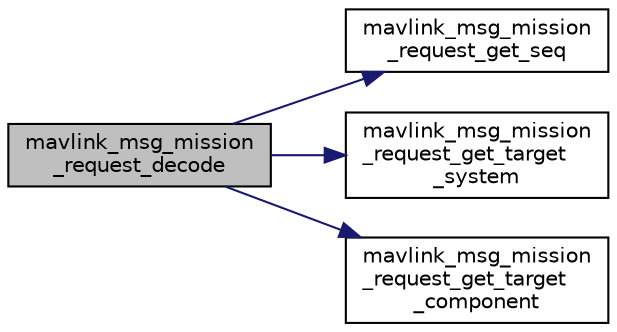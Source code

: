 digraph "mavlink_msg_mission_request_decode"
{
 // INTERACTIVE_SVG=YES
  edge [fontname="Helvetica",fontsize="10",labelfontname="Helvetica",labelfontsize="10"];
  node [fontname="Helvetica",fontsize="10",shape=record];
  rankdir="LR";
  Node1 [label="mavlink_msg_mission\l_request_decode",height=0.2,width=0.4,color="black", fillcolor="grey75", style="filled", fontcolor="black"];
  Node1 -> Node2 [color="midnightblue",fontsize="10",style="solid",fontname="Helvetica"];
  Node2 [label="mavlink_msg_mission\l_request_get_seq",height=0.2,width=0.4,color="black", fillcolor="white", style="filled",URL="$mavlink__msg__mission__request_8h.html#add90d0e11e0685f65180afc12a1fc5af",tooltip="Get field seq from mission_request message. "];
  Node1 -> Node3 [color="midnightblue",fontsize="10",style="solid",fontname="Helvetica"];
  Node3 [label="mavlink_msg_mission\l_request_get_target\l_system",height=0.2,width=0.4,color="black", fillcolor="white", style="filled",URL="$mavlink__msg__mission__request_8h.html#a073159e928d0401d9ece31d872c2be28",tooltip="Send a mission_request message. "];
  Node1 -> Node4 [color="midnightblue",fontsize="10",style="solid",fontname="Helvetica"];
  Node4 [label="mavlink_msg_mission\l_request_get_target\l_component",height=0.2,width=0.4,color="black", fillcolor="white", style="filled",URL="$mavlink__msg__mission__request_8h.html#aa9c7b0689129852adc745dc95d5294e1",tooltip="Get field target_component from mission_request message. "];
}
